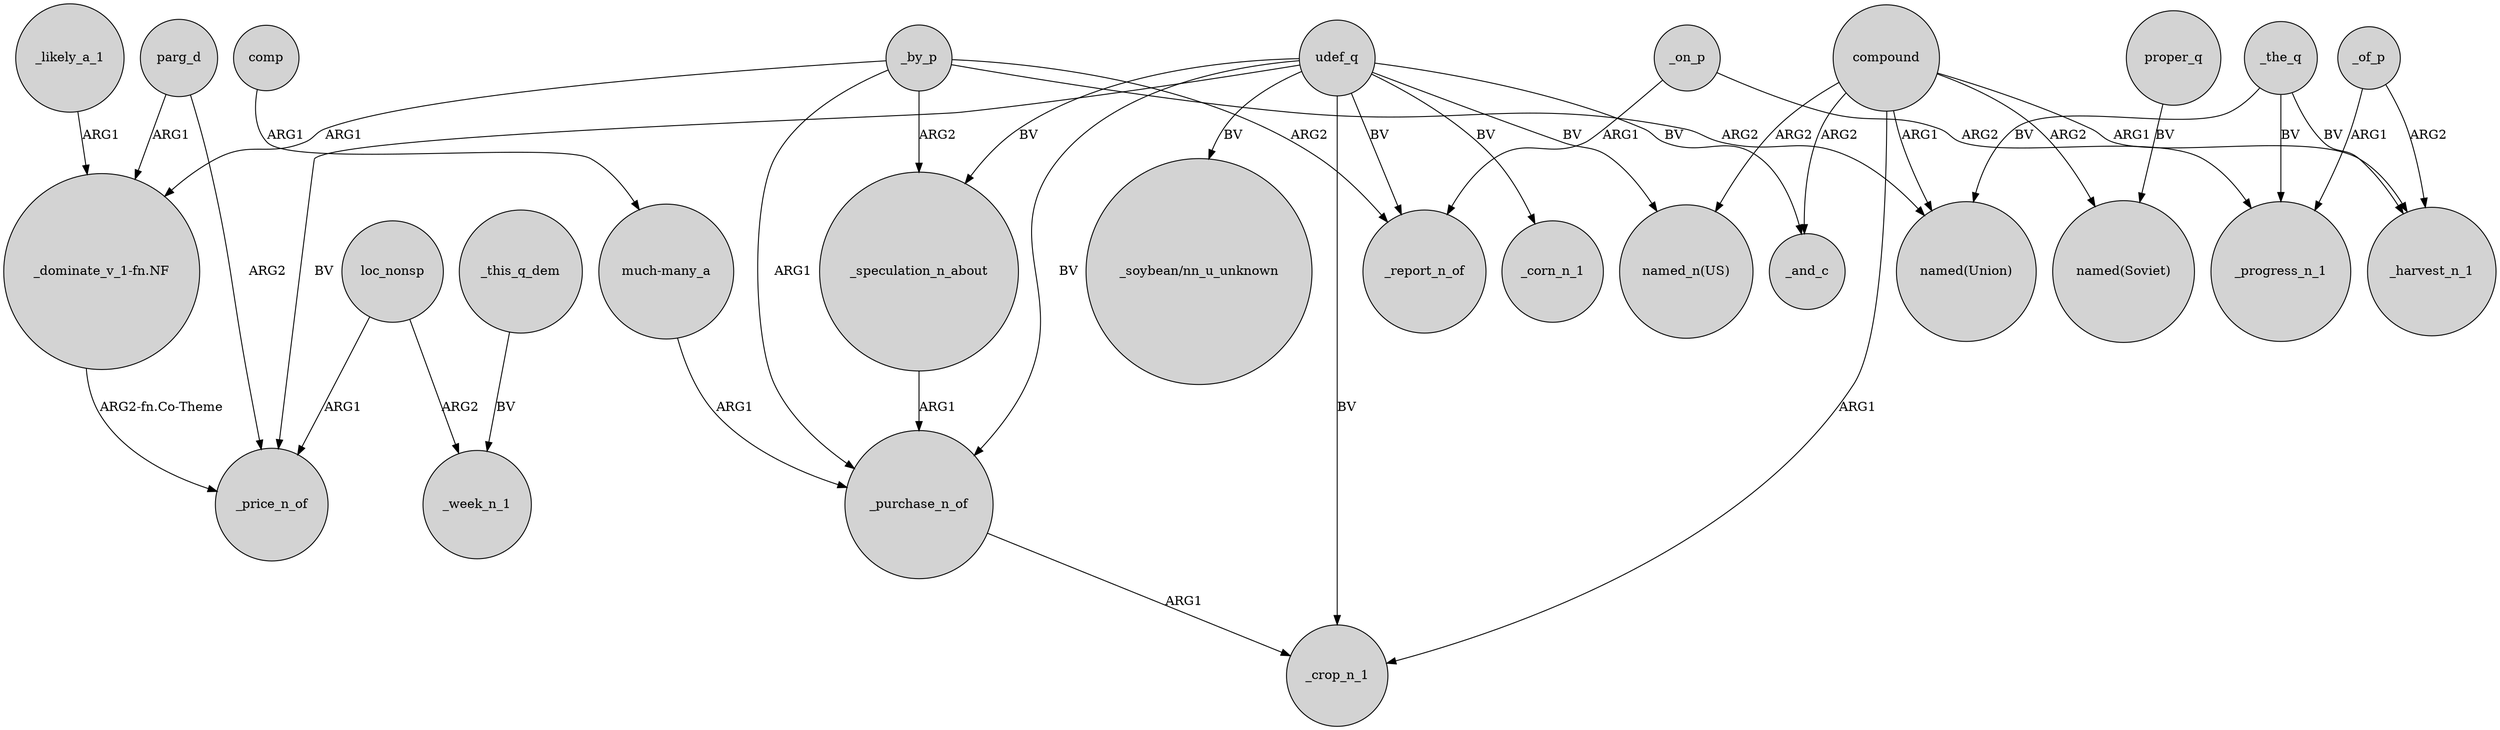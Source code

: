 digraph {
	node [shape=circle style=filled]
	"_dominate_v_1-fn.NF" -> _price_n_of [label="ARG2-fn.Co-Theme"]
	loc_nonsp -> _price_n_of [label=ARG1]
	_likely_a_1 -> "_dominate_v_1-fn.NF" [label=ARG1]
	udef_q -> "named_n(US)" [label=BV]
	udef_q -> _price_n_of [label=BV]
	"much-many_a" -> _purchase_n_of [label=ARG1]
	_by_p -> "named(Union)" [label=ARG2]
	udef_q -> _speculation_n_about [label=BV]
	_purchase_n_of -> _crop_n_1 [label=ARG1]
	compound -> _crop_n_1 [label=ARG1]
	_by_p -> "_dominate_v_1-fn.NF" [label=ARG1]
	udef_q -> _report_n_of [label=BV]
	_speculation_n_about -> _purchase_n_of [label=ARG1]
	parg_d -> "_dominate_v_1-fn.NF" [label=ARG1]
	_on_p -> _progress_n_1 [label=ARG2]
	compound -> "named_n(US)" [label=ARG2]
	proper_q -> "named(Soviet)" [label=BV]
	_the_q -> "named(Union)" [label=BV]
	_this_q_dem -> _week_n_1 [label=BV]
	loc_nonsp -> _week_n_1 [label=ARG2]
	compound -> _and_c [label=ARG2]
	compound -> _harvest_n_1 [label=ARG1]
	comp -> "much-many_a" [label=ARG1]
	compound -> "named(Union)" [label=ARG1]
	_by_p -> _speculation_n_about [label=ARG2]
	compound -> "named(Soviet)" [label=ARG2]
	_on_p -> _report_n_of [label=ARG1]
	udef_q -> _corn_n_1 [label=BV]
	udef_q -> "_soybean/nn_u_unknown" [label=BV]
	_the_q -> _harvest_n_1 [label=BV]
	parg_d -> _price_n_of [label=ARG2]
	udef_q -> _crop_n_1 [label=BV]
	_the_q -> _progress_n_1 [label=BV]
	_by_p -> _purchase_n_of [label=ARG1]
	_of_p -> _progress_n_1 [label=ARG1]
	udef_q -> _and_c [label=BV]
	_of_p -> _harvest_n_1 [label=ARG2]
	udef_q -> _purchase_n_of [label=BV]
	_by_p -> _report_n_of [label=ARG2]
}
